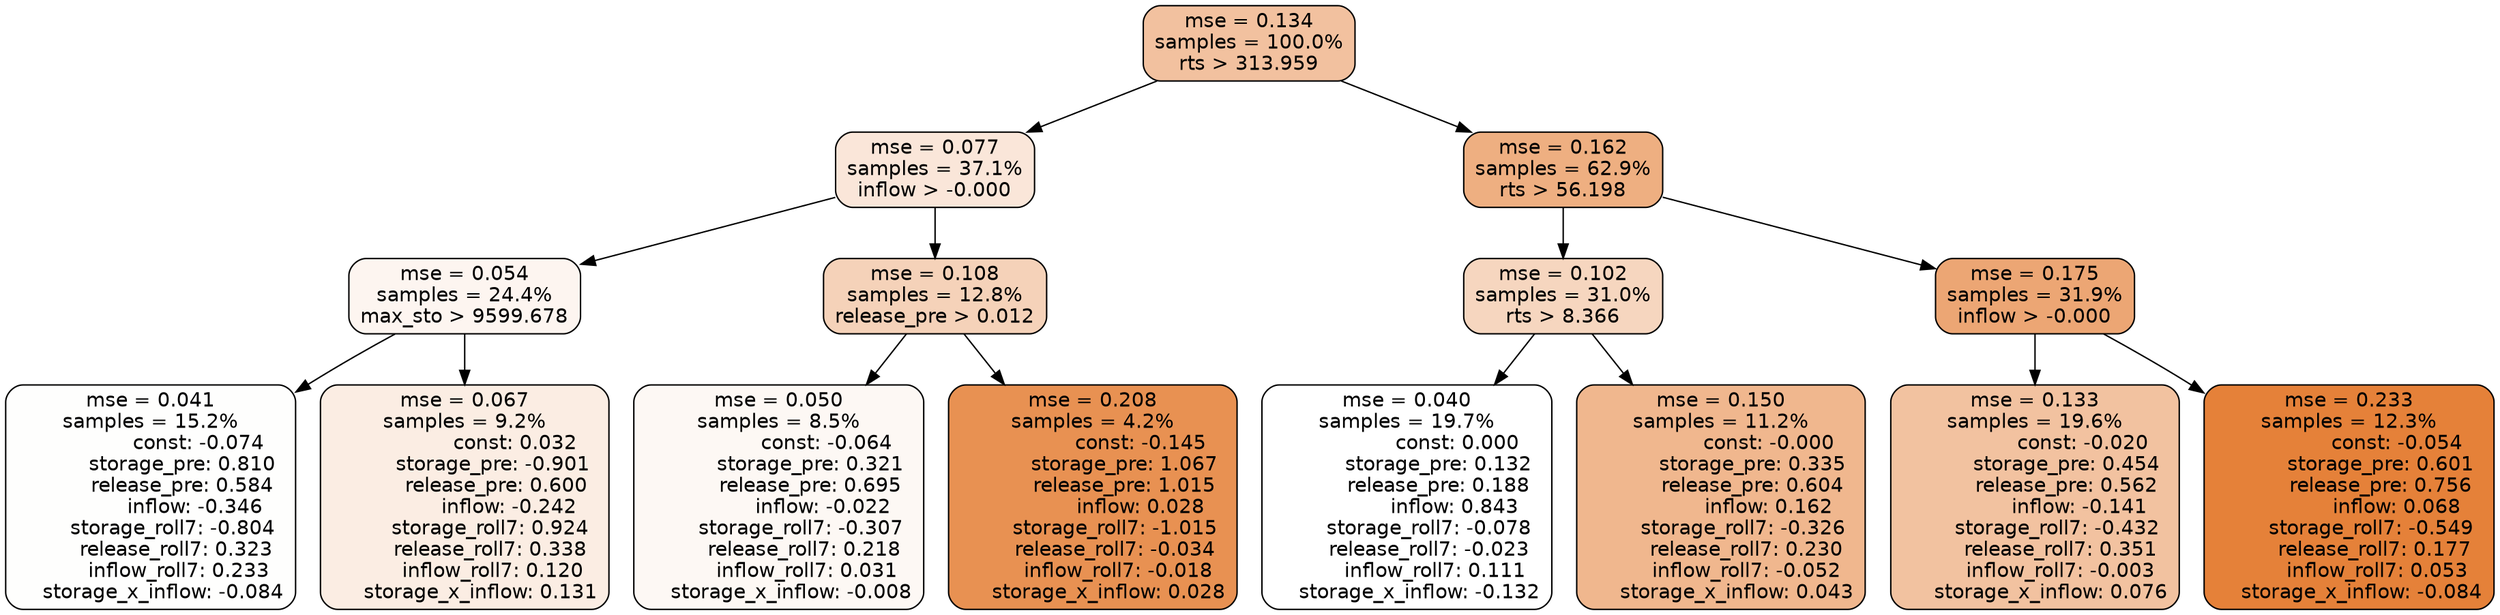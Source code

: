 digraph tree {
node [shape=rectangle, style="filled, rounded", color="black", fontname=helvetica] ;
edge [fontname=helvetica] ;
	"0" [label="mse = 0.134
samples = 100.0%
rts > 313.959", fillcolor="#f2c19f"]
	"8" [label="mse = 0.077
samples = 37.1%
inflow > -0.000", fillcolor="#fae6d9"]
	"1" [label="mse = 0.162
samples = 62.9%
rts > 56.198", fillcolor="#eeaf81"]
	"9" [label="mse = 0.054
samples = 24.4%
max_sto > 9599.678", fillcolor="#fdf5f0"]
	"12" [label="mse = 0.108
samples = 12.8%
release_pre > 0.012", fillcolor="#f5d2b9"]
	"2" [label="mse = 0.102
samples = 31.0%
rts > 8.366", fillcolor="#f6d6bf"]
	"5" [label="mse = 0.175
samples = 31.9%
inflow > -0.000", fillcolor="#eca674"]
	"10" [label="mse = 0.041
samples = 15.2%
               const: -0.074
          storage_pre: 0.810
          release_pre: 0.584
              inflow: -0.346
       storage_roll7: -0.804
        release_roll7: 0.323
         inflow_roll7: 0.233
    storage_x_inflow: -0.084", fillcolor="#fefefd"]
	"11" [label="mse = 0.067
samples = 9.2%
                const: 0.032
         storage_pre: -0.901
          release_pre: 0.600
              inflow: -0.242
        storage_roll7: 0.924
        release_roll7: 0.338
         inflow_roll7: 0.120
     storage_x_inflow: 0.131", fillcolor="#fbede3"]
	"13" [label="mse = 0.050
samples = 8.5%
               const: -0.064
          storage_pre: 0.321
          release_pre: 0.695
              inflow: -0.022
       storage_roll7: -0.307
        release_roll7: 0.218
         inflow_roll7: 0.031
    storage_x_inflow: -0.008", fillcolor="#fdf8f4"]
	"14" [label="mse = 0.208
samples = 4.2%
               const: -0.145
          storage_pre: 1.067
          release_pre: 1.015
               inflow: 0.028
       storage_roll7: -1.015
       release_roll7: -0.034
        inflow_roll7: -0.018
     storage_x_inflow: 0.028", fillcolor="#e89152"]
	"3" [label="mse = 0.040
samples = 19.7%
                const: 0.000
          storage_pre: 0.132
          release_pre: 0.188
               inflow: 0.843
       storage_roll7: -0.078
       release_roll7: -0.023
         inflow_roll7: 0.111
    storage_x_inflow: -0.132", fillcolor="#ffffff"]
	"4" [label="mse = 0.150
samples = 11.2%
               const: -0.000
          storage_pre: 0.335
          release_pre: 0.604
               inflow: 0.162
       storage_roll7: -0.326
        release_roll7: 0.230
        inflow_roll7: -0.052
     storage_x_inflow: 0.043", fillcolor="#f0b78e"]
	"6" [label="mse = 0.133
samples = 19.6%
               const: -0.020
          storage_pre: 0.454
          release_pre: 0.562
              inflow: -0.141
       storage_roll7: -0.432
        release_roll7: 0.351
        inflow_roll7: -0.003
     storage_x_inflow: 0.076", fillcolor="#f2c2a0"]
	"7" [label="mse = 0.233
samples = 12.3%
               const: -0.054
          storage_pre: 0.601
          release_pre: 0.756
               inflow: 0.068
       storage_roll7: -0.549
        release_roll7: 0.177
         inflow_roll7: 0.053
    storage_x_inflow: -0.084", fillcolor="#e58139"]

	"0" -> "1"
	"0" -> "8"
	"8" -> "9"
	"8" -> "12"
	"1" -> "2"
	"1" -> "5"
	"9" -> "10"
	"9" -> "11"
	"12" -> "13"
	"12" -> "14"
	"2" -> "3"
	"2" -> "4"
	"5" -> "6"
	"5" -> "7"
}
